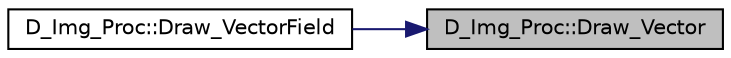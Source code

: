 digraph "D_Img_Proc::Draw_Vector"
{
 // LATEX_PDF_SIZE
  edge [fontname="Helvetica",fontsize="10",labelfontname="Helvetica",labelfontsize="10"];
  node [fontname="Helvetica",fontsize="10",shape=record];
  rankdir="RL";
  Node1 [label="D_Img_Proc::Draw_Vector",height=0.2,width=0.4,color="black", fillcolor="grey75", style="filled", fontcolor="black",tooltip=" "];
  Node1 -> Node2 [dir="back",color="midnightblue",fontsize="10",style="solid"];
  Node2 [label="D_Img_Proc::Draw_VectorField",height=0.2,width=0.4,color="black", fillcolor="white", style="filled",URL="$class_d___img___proc.html#a333cfaf8328841a35ae71c26f8ff93de",tooltip=" "];
}
